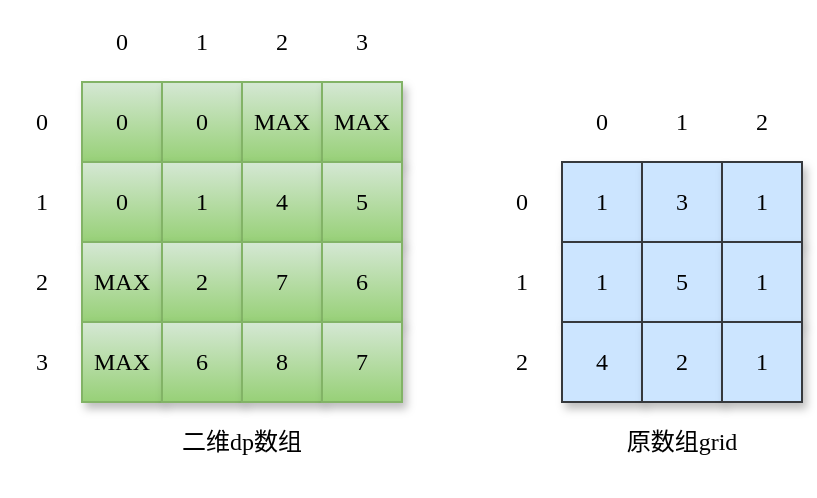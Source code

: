 <mxfile version="16.0.0" type="github">
  <diagram id="p5ftxtLWswDbw9f7aVgH" name="第 1 页">
    <mxGraphModel dx="1426" dy="794" grid="1" gridSize="10" guides="1" tooltips="1" connect="1" arrows="1" fold="1" page="1" pageScale="1" pageWidth="827" pageHeight="1169" background="#ffffff" math="0" shadow="0">
      <root>
        <mxCell id="0" />
        <mxCell id="1" parent="0" />
        <mxCell id="alPgGcFQi_ghX2T_AxRJ-1" value="&lt;font face=&quot;Comic Sans MS&quot;&gt;0&lt;/font&gt;" style="rounded=0;whiteSpace=wrap;html=1;fillColor=#d5e8d4;strokeColor=#82b366;shadow=1;gradientColor=#97d077;" vertex="1" parent="1">
          <mxGeometry x="200" y="200" width="40" height="40" as="geometry" />
        </mxCell>
        <mxCell id="alPgGcFQi_ghX2T_AxRJ-2" value="&lt;span style=&quot;font-family: &amp;#34;comic sans ms&amp;#34;&quot;&gt;0&lt;/span&gt;" style="rounded=0;whiteSpace=wrap;html=1;fillColor=#d5e8d4;strokeColor=#82b366;shadow=1;gradientColor=#97d077;" vertex="1" parent="1">
          <mxGeometry x="240" y="200" width="40" height="40" as="geometry" />
        </mxCell>
        <mxCell id="alPgGcFQi_ghX2T_AxRJ-3" value="&lt;span style=&quot;font-family: &amp;#34;comic sans ms&amp;#34;&quot;&gt;MAX&lt;/span&gt;" style="rounded=0;whiteSpace=wrap;html=1;fillColor=#d5e8d4;strokeColor=#82b366;shadow=1;gradientColor=#97d077;" vertex="1" parent="1">
          <mxGeometry x="280" y="200" width="40" height="40" as="geometry" />
        </mxCell>
        <mxCell id="alPgGcFQi_ghX2T_AxRJ-4" value="&lt;span&gt;&lt;font face=&quot;Comic Sans MS&quot;&gt;MAX&lt;/font&gt;&lt;/span&gt;" style="rounded=0;whiteSpace=wrap;html=1;fillColor=#d5e8d4;strokeColor=#82b366;shadow=1;gradientColor=#97d077;" vertex="1" parent="1">
          <mxGeometry x="320" y="200" width="40" height="40" as="geometry" />
        </mxCell>
        <mxCell id="alPgGcFQi_ghX2T_AxRJ-5" value="&lt;span style=&quot;font-family: &amp;#34;comic sans ms&amp;#34;&quot;&gt;0&lt;/span&gt;" style="rounded=0;whiteSpace=wrap;html=1;fillColor=#d5e8d4;strokeColor=#82b366;shadow=1;gradientColor=#97d077;" vertex="1" parent="1">
          <mxGeometry x="200" y="240" width="40" height="40" as="geometry" />
        </mxCell>
        <mxCell id="alPgGcFQi_ghX2T_AxRJ-6" value="&lt;font face=&quot;Comic Sans MS&quot;&gt;1&lt;/font&gt;" style="rounded=0;whiteSpace=wrap;html=1;fillColor=#d5e8d4;strokeColor=#82b366;shadow=1;gradientColor=#97d077;" vertex="1" parent="1">
          <mxGeometry x="240" y="240" width="40" height="40" as="geometry" />
        </mxCell>
        <mxCell id="alPgGcFQi_ghX2T_AxRJ-7" value="&lt;font face=&quot;Comic Sans MS&quot;&gt;4&lt;/font&gt;" style="rounded=0;whiteSpace=wrap;html=1;fillColor=#d5e8d4;strokeColor=#82b366;shadow=1;gradientColor=#97d077;" vertex="1" parent="1">
          <mxGeometry x="280" y="240" width="40" height="40" as="geometry" />
        </mxCell>
        <mxCell id="alPgGcFQi_ghX2T_AxRJ-8" value="&lt;span style=&quot;font-family: &amp;#34;comic sans ms&amp;#34;&quot;&gt;5&lt;/span&gt;" style="rounded=0;whiteSpace=wrap;html=1;fillColor=#d5e8d4;strokeColor=#82b366;shadow=1;gradientColor=#97d077;" vertex="1" parent="1">
          <mxGeometry x="320" y="240" width="40" height="40" as="geometry" />
        </mxCell>
        <mxCell id="alPgGcFQi_ghX2T_AxRJ-9" value="&lt;span style=&quot;font-family: &amp;#34;comic sans ms&amp;#34;&quot;&gt;MAX&lt;/span&gt;" style="rounded=0;whiteSpace=wrap;html=1;fillColor=#d5e8d4;strokeColor=#82b366;shadow=1;gradientColor=#97d077;" vertex="1" parent="1">
          <mxGeometry x="200" y="280" width="40" height="40" as="geometry" />
        </mxCell>
        <mxCell id="alPgGcFQi_ghX2T_AxRJ-10" value="&lt;span style=&quot;font-family: &amp;#34;comic sans ms&amp;#34;&quot;&gt;2&lt;/span&gt;" style="rounded=0;whiteSpace=wrap;html=1;fillColor=#d5e8d4;strokeColor=#82b366;shadow=1;gradientColor=#97d077;" vertex="1" parent="1">
          <mxGeometry x="240" y="280" width="40" height="40" as="geometry" />
        </mxCell>
        <mxCell id="alPgGcFQi_ghX2T_AxRJ-11" value="&lt;font face=&quot;Comic Sans MS&quot;&gt;7&lt;/font&gt;" style="rounded=0;whiteSpace=wrap;html=1;fillColor=#d5e8d4;strokeColor=#82b366;shadow=1;gradientColor=#97d077;" vertex="1" parent="1">
          <mxGeometry x="280" y="280" width="40" height="40" as="geometry" />
        </mxCell>
        <mxCell id="alPgGcFQi_ghX2T_AxRJ-12" value="&lt;span style=&quot;font-family: &amp;#34;comic sans ms&amp;#34;&quot;&gt;6&lt;/span&gt;" style="rounded=0;whiteSpace=wrap;html=1;fillColor=#d5e8d4;strokeColor=#82b366;shadow=1;gradientColor=#97d077;" vertex="1" parent="1">
          <mxGeometry x="320" y="280" width="40" height="40" as="geometry" />
        </mxCell>
        <mxCell id="alPgGcFQi_ghX2T_AxRJ-13" value="&lt;span style=&quot;font-family: &amp;#34;comic sans ms&amp;#34;&quot;&gt;MAX&lt;/span&gt;" style="rounded=0;whiteSpace=wrap;html=1;fillColor=#d5e8d4;strokeColor=#82b366;shadow=1;gradientColor=#97d077;" vertex="1" parent="1">
          <mxGeometry x="200" y="320" width="40" height="40" as="geometry" />
        </mxCell>
        <mxCell id="alPgGcFQi_ghX2T_AxRJ-14" value="&lt;font face=&quot;Comic Sans MS&quot;&gt;6&lt;/font&gt;" style="rounded=0;whiteSpace=wrap;html=1;fillColor=#d5e8d4;strokeColor=#82b366;shadow=1;gradientColor=#97d077;" vertex="1" parent="1">
          <mxGeometry x="240" y="320" width="40" height="40" as="geometry" />
        </mxCell>
        <mxCell id="alPgGcFQi_ghX2T_AxRJ-15" value="&lt;font face=&quot;Comic Sans MS&quot;&gt;8&lt;/font&gt;" style="rounded=0;whiteSpace=wrap;html=1;fillColor=#d5e8d4;strokeColor=#82b366;shadow=1;gradientColor=#97d077;" vertex="1" parent="1">
          <mxGeometry x="280" y="320" width="40" height="40" as="geometry" />
        </mxCell>
        <mxCell id="alPgGcFQi_ghX2T_AxRJ-16" value="&lt;span style=&quot;font-family: &amp;#34;comic sans ms&amp;#34;&quot;&gt;7&lt;/span&gt;" style="rounded=0;whiteSpace=wrap;html=1;fillColor=#d5e8d4;strokeColor=#82b366;shadow=1;gradientColor=#97d077;" vertex="1" parent="1">
          <mxGeometry x="320" y="320" width="40" height="40" as="geometry" />
        </mxCell>
        <mxCell id="alPgGcFQi_ghX2T_AxRJ-17" value="&lt;font face=&quot;Comic Sans MS&quot;&gt;0&lt;/font&gt;" style="rounded=0;whiteSpace=wrap;html=1;opacity=0;" vertex="1" parent="1">
          <mxGeometry x="200" y="160" width="40" height="40" as="geometry" />
        </mxCell>
        <mxCell id="alPgGcFQi_ghX2T_AxRJ-18" value="&lt;font face=&quot;Comic Sans MS&quot;&gt;1&lt;/font&gt;" style="rounded=0;whiteSpace=wrap;html=1;opacity=0;" vertex="1" parent="1">
          <mxGeometry x="240" y="160" width="40" height="40" as="geometry" />
        </mxCell>
        <mxCell id="alPgGcFQi_ghX2T_AxRJ-19" value="&lt;font face=&quot;Comic Sans MS&quot;&gt;2&lt;/font&gt;" style="rounded=0;whiteSpace=wrap;html=1;opacity=0;" vertex="1" parent="1">
          <mxGeometry x="280" y="160" width="40" height="40" as="geometry" />
        </mxCell>
        <mxCell id="alPgGcFQi_ghX2T_AxRJ-20" value="&lt;font face=&quot;Comic Sans MS&quot;&gt;3&lt;/font&gt;" style="rounded=0;whiteSpace=wrap;html=1;opacity=0;" vertex="1" parent="1">
          <mxGeometry x="320" y="160" width="40" height="40" as="geometry" />
        </mxCell>
        <mxCell id="alPgGcFQi_ghX2T_AxRJ-21" value="&lt;font face=&quot;Comic Sans MS&quot;&gt;0&lt;/font&gt;" style="rounded=0;whiteSpace=wrap;html=1;opacity=0;" vertex="1" parent="1">
          <mxGeometry x="160" y="200" width="40" height="40" as="geometry" />
        </mxCell>
        <mxCell id="alPgGcFQi_ghX2T_AxRJ-22" value="&lt;font face=&quot;Comic Sans MS&quot;&gt;1&lt;/font&gt;" style="rounded=0;whiteSpace=wrap;html=1;opacity=0;" vertex="1" parent="1">
          <mxGeometry x="160" y="240" width="40" height="40" as="geometry" />
        </mxCell>
        <mxCell id="alPgGcFQi_ghX2T_AxRJ-23" value="&lt;font face=&quot;Comic Sans MS&quot;&gt;2&lt;/font&gt;" style="rounded=0;whiteSpace=wrap;html=1;opacity=0;" vertex="1" parent="1">
          <mxGeometry x="160" y="280" width="40" height="40" as="geometry" />
        </mxCell>
        <mxCell id="alPgGcFQi_ghX2T_AxRJ-24" value="&lt;font face=&quot;Comic Sans MS&quot;&gt;3&lt;/font&gt;" style="rounded=0;whiteSpace=wrap;html=1;opacity=0;" vertex="1" parent="1">
          <mxGeometry x="160" y="320" width="40" height="40" as="geometry" />
        </mxCell>
        <mxCell id="alPgGcFQi_ghX2T_AxRJ-25" value="二维dp数组" style="text;html=1;strokeColor=none;fillColor=none;align=center;verticalAlign=middle;whiteSpace=wrap;rounded=0;shadow=1;sketch=1;fontFamily=Comic Sans MS;opacity=0;" vertex="1" parent="1">
          <mxGeometry x="200" y="360" width="160" height="40" as="geometry" />
        </mxCell>
        <mxCell id="alPgGcFQi_ghX2T_AxRJ-26" value="&lt;font face=&quot;Comic Sans MS&quot;&gt;1&lt;/font&gt;" style="rounded=0;whiteSpace=wrap;html=1;fillColor=#cce5ff;strokeColor=#36393d;shadow=1;" vertex="1" parent="1">
          <mxGeometry x="440" y="240" width="40" height="40" as="geometry" />
        </mxCell>
        <mxCell id="alPgGcFQi_ghX2T_AxRJ-27" value="&lt;font face=&quot;Comic Sans MS&quot;&gt;3&lt;/font&gt;" style="rounded=0;whiteSpace=wrap;html=1;fillColor=#cce5ff;strokeColor=#36393d;shadow=1;" vertex="1" parent="1">
          <mxGeometry x="480" y="240" width="40" height="40" as="geometry" />
        </mxCell>
        <mxCell id="alPgGcFQi_ghX2T_AxRJ-28" value="&lt;span style=&quot;font-family: &amp;#34;comic sans ms&amp;#34;&quot;&gt;1&lt;/span&gt;" style="rounded=0;whiteSpace=wrap;html=1;fillColor=#cce5ff;strokeColor=#36393d;shadow=1;" vertex="1" parent="1">
          <mxGeometry x="520" y="240" width="40" height="40" as="geometry" />
        </mxCell>
        <mxCell id="alPgGcFQi_ghX2T_AxRJ-29" value="&lt;span style=&quot;font-family: &amp;#34;comic sans ms&amp;#34;&quot;&gt;1&lt;/span&gt;" style="rounded=0;whiteSpace=wrap;html=1;fillColor=#cce5ff;strokeColor=#36393d;shadow=1;" vertex="1" parent="1">
          <mxGeometry x="440" y="280" width="40" height="40" as="geometry" />
        </mxCell>
        <mxCell id="alPgGcFQi_ghX2T_AxRJ-30" value="&lt;font face=&quot;Comic Sans MS&quot;&gt;5&lt;/font&gt;" style="rounded=0;whiteSpace=wrap;html=1;fillColor=#cce5ff;strokeColor=#36393d;shadow=1;" vertex="1" parent="1">
          <mxGeometry x="480" y="280" width="40" height="40" as="geometry" />
        </mxCell>
        <mxCell id="alPgGcFQi_ghX2T_AxRJ-31" value="&lt;span style=&quot;font-family: &amp;#34;comic sans ms&amp;#34;&quot;&gt;1&lt;/span&gt;" style="rounded=0;whiteSpace=wrap;html=1;fillColor=#cce5ff;strokeColor=#36393d;shadow=1;" vertex="1" parent="1">
          <mxGeometry x="520" y="280" width="40" height="40" as="geometry" />
        </mxCell>
        <mxCell id="alPgGcFQi_ghX2T_AxRJ-32" value="&lt;font face=&quot;Comic Sans MS&quot;&gt;4&lt;/font&gt;" style="rounded=0;whiteSpace=wrap;html=1;fillColor=#cce5ff;strokeColor=#36393d;shadow=1;" vertex="1" parent="1">
          <mxGeometry x="440" y="320" width="40" height="40" as="geometry" />
        </mxCell>
        <mxCell id="alPgGcFQi_ghX2T_AxRJ-33" value="&lt;font face=&quot;Comic Sans MS&quot;&gt;2&lt;/font&gt;" style="rounded=0;whiteSpace=wrap;html=1;fillColor=#cce5ff;strokeColor=#36393d;shadow=1;" vertex="1" parent="1">
          <mxGeometry x="480" y="320" width="40" height="40" as="geometry" />
        </mxCell>
        <mxCell id="alPgGcFQi_ghX2T_AxRJ-34" value="&lt;span style=&quot;font-family: &amp;#34;comic sans ms&amp;#34;&quot;&gt;1&lt;/span&gt;" style="rounded=0;whiteSpace=wrap;html=1;fillColor=#cce5ff;strokeColor=#36393d;shadow=1;" vertex="1" parent="1">
          <mxGeometry x="520" y="320" width="40" height="40" as="geometry" />
        </mxCell>
        <mxCell id="alPgGcFQi_ghX2T_AxRJ-35" value="原数组&lt;span&gt;grid&lt;/span&gt;&lt;div class=&quot;okr-block-clipboard&quot;&gt;&lt;/div&gt;" style="text;html=1;strokeColor=none;fillColor=none;align=center;verticalAlign=middle;whiteSpace=wrap;rounded=0;shadow=1;sketch=1;fontFamily=Comic Sans MS;opacity=0;" vertex="1" parent="1">
          <mxGeometry x="440" y="360" width="120" height="40" as="geometry" />
        </mxCell>
        <mxCell id="alPgGcFQi_ghX2T_AxRJ-36" value="&lt;font face=&quot;Comic Sans MS&quot;&gt;0&lt;/font&gt;" style="rounded=0;whiteSpace=wrap;html=1;opacity=0;" vertex="1" parent="1">
          <mxGeometry x="400" y="240" width="40" height="40" as="geometry" />
        </mxCell>
        <mxCell id="alPgGcFQi_ghX2T_AxRJ-37" value="&lt;font face=&quot;Comic Sans MS&quot;&gt;1&lt;/font&gt;" style="rounded=0;whiteSpace=wrap;html=1;opacity=0;" vertex="1" parent="1">
          <mxGeometry x="400" y="280" width="40" height="40" as="geometry" />
        </mxCell>
        <mxCell id="alPgGcFQi_ghX2T_AxRJ-38" value="&lt;font face=&quot;Comic Sans MS&quot;&gt;2&lt;/font&gt;" style="rounded=0;whiteSpace=wrap;html=1;opacity=0;" vertex="1" parent="1">
          <mxGeometry x="400" y="320" width="40" height="40" as="geometry" />
        </mxCell>
        <mxCell id="alPgGcFQi_ghX2T_AxRJ-39" value="&lt;font face=&quot;Comic Sans MS&quot;&gt;0&lt;/font&gt;" style="rounded=0;whiteSpace=wrap;html=1;opacity=0;" vertex="1" parent="1">
          <mxGeometry x="440" y="200" width="40" height="40" as="geometry" />
        </mxCell>
        <mxCell id="alPgGcFQi_ghX2T_AxRJ-40" value="&lt;font face=&quot;Comic Sans MS&quot;&gt;1&lt;/font&gt;" style="rounded=0;whiteSpace=wrap;html=1;opacity=0;" vertex="1" parent="1">
          <mxGeometry x="480" y="200" width="40" height="40" as="geometry" />
        </mxCell>
        <mxCell id="alPgGcFQi_ghX2T_AxRJ-41" value="&lt;font face=&quot;Comic Sans MS&quot;&gt;2&lt;/font&gt;" style="rounded=0;whiteSpace=wrap;html=1;opacity=0;" vertex="1" parent="1">
          <mxGeometry x="520" y="200" width="40" height="40" as="geometry" />
        </mxCell>
      </root>
    </mxGraphModel>
  </diagram>
</mxfile>
